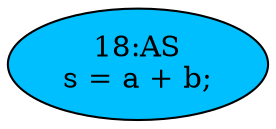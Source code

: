 strict digraph "" {
	node [label="\N"];
	"18:AS"	[ast="<pyverilog.vparser.ast.Assign object at 0x7f77fecb8410>",
		def_var="['s']",
		fillcolor=deepskyblue,
		label="18:AS
s = a + b;",
		statements="[]",
		style=filled,
		typ=Assign,
		use_var="['a', 'b']"];
}
